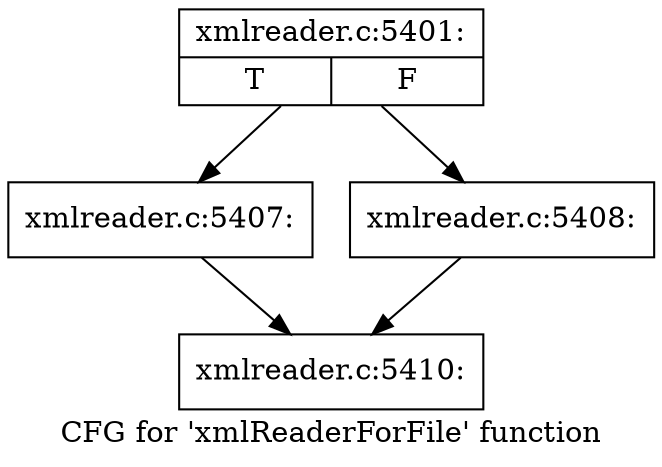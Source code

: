 digraph "CFG for 'xmlReaderForFile' function" {
	label="CFG for 'xmlReaderForFile' function";

	Node0x4918120 [shape=record,label="{xmlreader.c:5401:|{<s0>T|<s1>F}}"];
	Node0x4918120 -> Node0x4919a00;
	Node0x4918120 -> Node0x4919a50;
	Node0x4919a00 [shape=record,label="{xmlreader.c:5407:}"];
	Node0x4919a00 -> Node0x49180a0;
	Node0x4919a50 [shape=record,label="{xmlreader.c:5408:}"];
	Node0x4919a50 -> Node0x49180a0;
	Node0x49180a0 [shape=record,label="{xmlreader.c:5410:}"];
}
